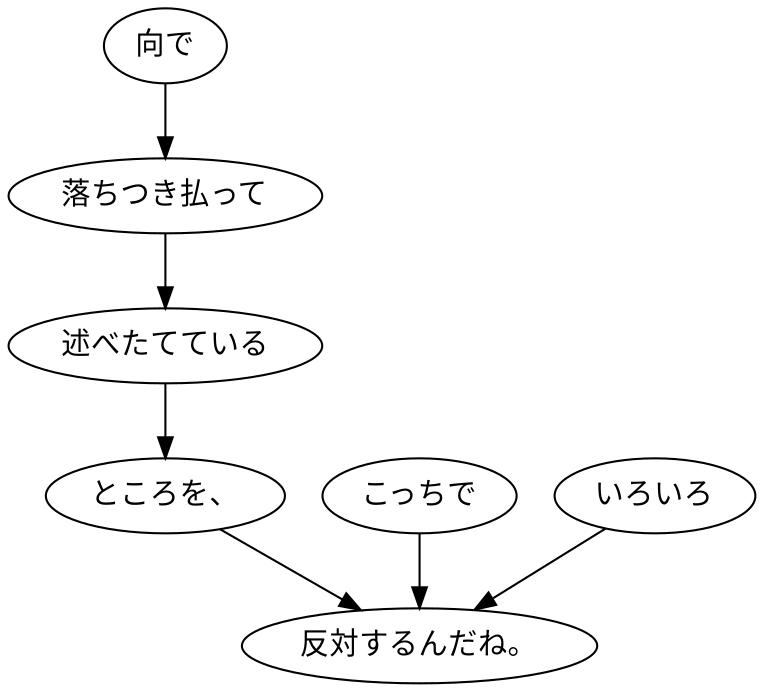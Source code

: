 digraph graph6117 {
	node0 [label="向で"];
	node1 [label="落ちつき払って"];
	node2 [label="述べたてている"];
	node3 [label="ところを、"];
	node4 [label="こっちで"];
	node5 [label="いろいろ"];
	node6 [label="反対するんだね。"];
	node0 -> node1;
	node1 -> node2;
	node2 -> node3;
	node3 -> node6;
	node4 -> node6;
	node5 -> node6;
}
